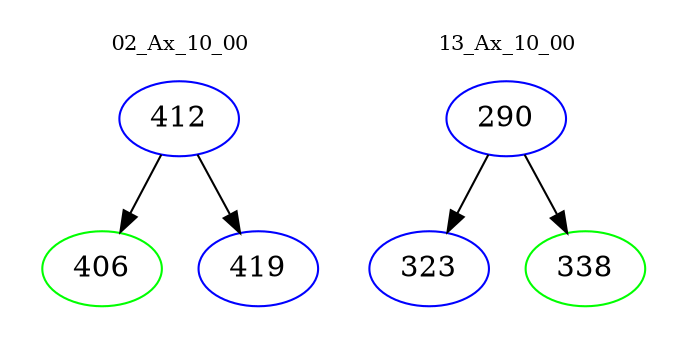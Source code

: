 digraph{
subgraph cluster_0 {
color = white
label = "02_Ax_10_00";
fontsize=10;
T0_412 [label="412", color="blue"]
T0_412 -> T0_406 [color="black"]
T0_406 [label="406", color="green"]
T0_412 -> T0_419 [color="black"]
T0_419 [label="419", color="blue"]
}
subgraph cluster_1 {
color = white
label = "13_Ax_10_00";
fontsize=10;
T1_290 [label="290", color="blue"]
T1_290 -> T1_323 [color="black"]
T1_323 [label="323", color="blue"]
T1_290 -> T1_338 [color="black"]
T1_338 [label="338", color="green"]
}
}

